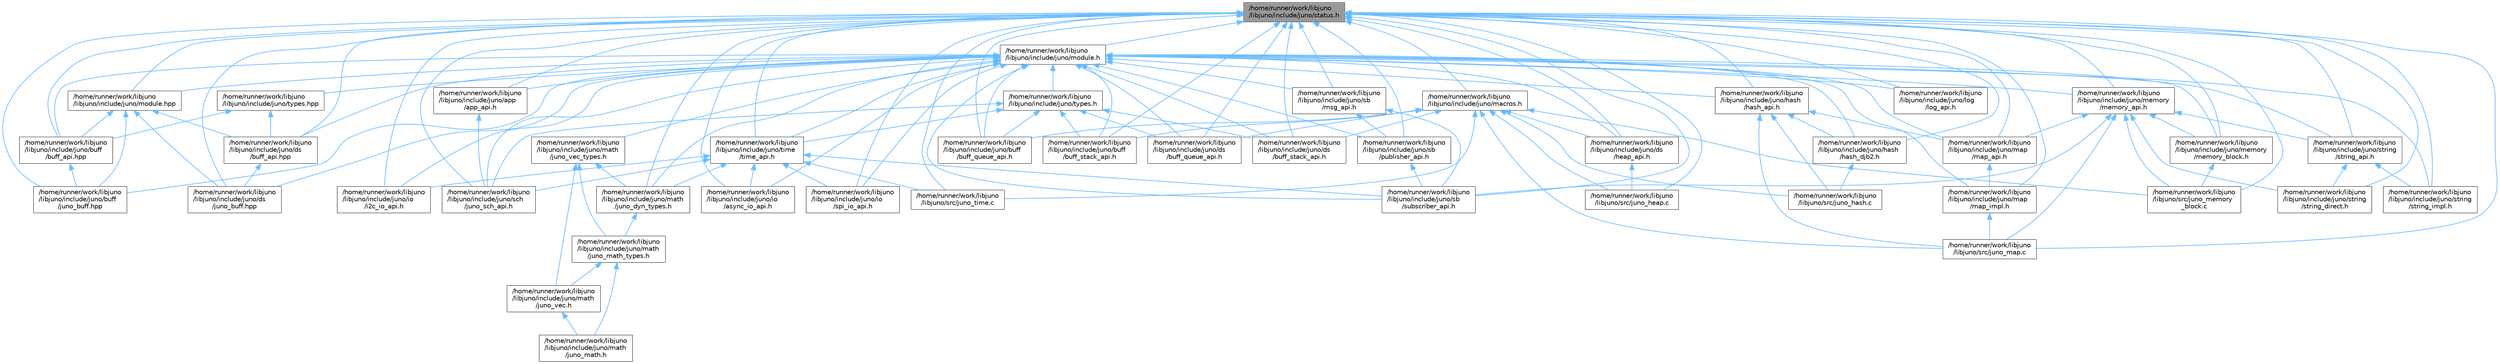 digraph "/home/runner/work/libjuno/libjuno/include/juno/status.h"
{
 // LATEX_PDF_SIZE
  bgcolor="transparent";
  edge [fontname=Helvetica,fontsize=10,labelfontname=Helvetica,labelfontsize=10];
  node [fontname=Helvetica,fontsize=10,shape=box,height=0.2,width=0.4];
  Node1 [id="Node000001",label="/home/runner/work/libjuno\l/libjuno/include/juno/status.h",height=0.2,width=0.4,color="gray40", fillcolor="grey60", style="filled", fontcolor="black",tooltip=" "];
  Node1 -> Node2 [id="edge1_Node000001_Node000002",dir="back",color="steelblue1",style="solid",tooltip=" "];
  Node2 [id="Node000002",label="/home/runner/work/libjuno\l/libjuno/include/juno/app\l/app_api.h",height=0.2,width=0.4,color="grey40", fillcolor="white", style="filled",URL="$app__api_8h.html",tooltip=" "];
  Node2 -> Node3 [id="edge2_Node000002_Node000003",dir="back",color="steelblue1",style="solid",tooltip=" "];
  Node3 [id="Node000003",label="/home/runner/work/libjuno\l/libjuno/include/juno/sch\l/juno_sch_api.h",height=0.2,width=0.4,color="grey40", fillcolor="white", style="filled",URL="$juno__sch__api_8h.html",tooltip=" "];
  Node1 -> Node4 [id="edge3_Node000001_Node000004",dir="back",color="steelblue1",style="solid",tooltip=" "];
  Node4 [id="Node000004",label="/home/runner/work/libjuno\l/libjuno/include/juno/buff\l/buff_api.hpp",height=0.2,width=0.4,color="grey40", fillcolor="white", style="filled",URL="$buff_2buff__api_8hpp.html",tooltip=" "];
  Node4 -> Node5 [id="edge4_Node000004_Node000005",dir="back",color="steelblue1",style="solid",tooltip=" "];
  Node5 [id="Node000005",label="/home/runner/work/libjuno\l/libjuno/include/juno/buff\l/juno_buff.hpp",height=0.2,width=0.4,color="grey40", fillcolor="white", style="filled",URL="$buff_2juno__buff_8hpp.html",tooltip=" "];
  Node1 -> Node6 [id="edge5_Node000001_Node000006",dir="back",color="steelblue1",style="solid",tooltip=" "];
  Node6 [id="Node000006",label="/home/runner/work/libjuno\l/libjuno/include/juno/buff\l/buff_queue_api.h",height=0.2,width=0.4,color="grey40", fillcolor="white", style="filled",URL="$buff_2buff__queue__api_8h.html",tooltip=" "];
  Node1 -> Node7 [id="edge6_Node000001_Node000007",dir="back",color="steelblue1",style="solid",tooltip=" "];
  Node7 [id="Node000007",label="/home/runner/work/libjuno\l/libjuno/include/juno/buff\l/buff_stack_api.h",height=0.2,width=0.4,color="grey40", fillcolor="white", style="filled",URL="$buff_2buff__stack__api_8h.html",tooltip=" "];
  Node1 -> Node5 [id="edge7_Node000001_Node000005",dir="back",color="steelblue1",style="solid",tooltip=" "];
  Node1 -> Node8 [id="edge8_Node000001_Node000008",dir="back",color="steelblue1",style="solid",tooltip=" "];
  Node8 [id="Node000008",label="/home/runner/work/libjuno\l/libjuno/include/juno/ds\l/buff_api.hpp",height=0.2,width=0.4,color="grey40", fillcolor="white", style="filled",URL="$ds_2buff__api_8hpp.html",tooltip=" "];
  Node8 -> Node9 [id="edge9_Node000008_Node000009",dir="back",color="steelblue1",style="solid",tooltip=" "];
  Node9 [id="Node000009",label="/home/runner/work/libjuno\l/libjuno/include/juno/ds\l/juno_buff.hpp",height=0.2,width=0.4,color="grey40", fillcolor="white", style="filled",URL="$ds_2juno__buff_8hpp.html",tooltip=" "];
  Node1 -> Node10 [id="edge10_Node000001_Node000010",dir="back",color="steelblue1",style="solid",tooltip=" "];
  Node10 [id="Node000010",label="/home/runner/work/libjuno\l/libjuno/include/juno/ds\l/buff_queue_api.h",height=0.2,width=0.4,color="grey40", fillcolor="white", style="filled",URL="$ds_2buff__queue__api_8h.html",tooltip=" "];
  Node1 -> Node11 [id="edge11_Node000001_Node000011",dir="back",color="steelblue1",style="solid",tooltip=" "];
  Node11 [id="Node000011",label="/home/runner/work/libjuno\l/libjuno/include/juno/ds\l/buff_stack_api.h",height=0.2,width=0.4,color="grey40", fillcolor="white", style="filled",URL="$ds_2buff__stack__api_8h.html",tooltip=" "];
  Node1 -> Node12 [id="edge12_Node000001_Node000012",dir="back",color="steelblue1",style="solid",tooltip=" "];
  Node12 [id="Node000012",label="/home/runner/work/libjuno\l/libjuno/include/juno/ds\l/heap_api.h",height=0.2,width=0.4,color="grey40", fillcolor="white", style="filled",URL="$heap__api_8h.html",tooltip=" "];
  Node12 -> Node13 [id="edge13_Node000012_Node000013",dir="back",color="steelblue1",style="solid",tooltip=" "];
  Node13 [id="Node000013",label="/home/runner/work/libjuno\l/libjuno/src/juno_heap.c",height=0.2,width=0.4,color="grey40", fillcolor="white", style="filled",URL="$juno__heap_8c.html",tooltip=" "];
  Node1 -> Node9 [id="edge14_Node000001_Node000009",dir="back",color="steelblue1",style="solid",tooltip=" "];
  Node1 -> Node14 [id="edge15_Node000001_Node000014",dir="back",color="steelblue1",style="solid",tooltip=" "];
  Node14 [id="Node000014",label="/home/runner/work/libjuno\l/libjuno/include/juno/hash\l/hash_api.h",height=0.2,width=0.4,color="grey40", fillcolor="white", style="filled",URL="$hash__api_8h.html",tooltip=" "];
  Node14 -> Node15 [id="edge16_Node000014_Node000015",dir="back",color="steelblue1",style="solid",tooltip=" "];
  Node15 [id="Node000015",label="/home/runner/work/libjuno\l/libjuno/include/juno/hash\l/hash_djb2.h",height=0.2,width=0.4,color="grey40", fillcolor="white", style="filled",URL="$hash__djb2_8h.html",tooltip=" "];
  Node15 -> Node16 [id="edge17_Node000015_Node000016",dir="back",color="steelblue1",style="solid",tooltip=" "];
  Node16 [id="Node000016",label="/home/runner/work/libjuno\l/libjuno/src/juno_hash.c",height=0.2,width=0.4,color="grey40", fillcolor="white", style="filled",URL="$juno__hash_8c.html",tooltip=" "];
  Node14 -> Node17 [id="edge18_Node000014_Node000017",dir="back",color="steelblue1",style="solid",tooltip=" "];
  Node17 [id="Node000017",label="/home/runner/work/libjuno\l/libjuno/include/juno/map\l/map_api.h",height=0.2,width=0.4,color="grey40", fillcolor="white", style="filled",URL="$map__api_8h.html",tooltip=" "];
  Node17 -> Node18 [id="edge19_Node000017_Node000018",dir="back",color="steelblue1",style="solid",tooltip=" "];
  Node18 [id="Node000018",label="/home/runner/work/libjuno\l/libjuno/include/juno/map\l/map_impl.h",height=0.2,width=0.4,color="grey40", fillcolor="white", style="filled",URL="$map__impl_8h.html",tooltip=" "];
  Node18 -> Node19 [id="edge20_Node000018_Node000019",dir="back",color="steelblue1",style="solid",tooltip=" "];
  Node19 [id="Node000019",label="/home/runner/work/libjuno\l/libjuno/src/juno_map.c",height=0.2,width=0.4,color="grey40", fillcolor="white", style="filled",URL="$juno__map_8c.html",tooltip=" "];
  Node14 -> Node16 [id="edge21_Node000014_Node000016",dir="back",color="steelblue1",style="solid",tooltip=" "];
  Node14 -> Node19 [id="edge22_Node000014_Node000019",dir="back",color="steelblue1",style="solid",tooltip=" "];
  Node1 -> Node15 [id="edge23_Node000001_Node000015",dir="back",color="steelblue1",style="solid",tooltip=" "];
  Node1 -> Node20 [id="edge24_Node000001_Node000020",dir="back",color="steelblue1",style="solid",tooltip=" "];
  Node20 [id="Node000020",label="/home/runner/work/libjuno\l/libjuno/include/juno/io\l/async_io_api.h",height=0.2,width=0.4,color="grey40", fillcolor="white", style="filled",URL="$async__io__api_8h.html",tooltip=" "];
  Node1 -> Node21 [id="edge25_Node000001_Node000021",dir="back",color="steelblue1",style="solid",tooltip=" "];
  Node21 [id="Node000021",label="/home/runner/work/libjuno\l/libjuno/include/juno/io\l/i2c_io_api.h",height=0.2,width=0.4,color="grey40", fillcolor="white", style="filled",URL="$i2c__io__api_8h.html",tooltip=" "];
  Node1 -> Node22 [id="edge26_Node000001_Node000022",dir="back",color="steelblue1",style="solid",tooltip=" "];
  Node22 [id="Node000022",label="/home/runner/work/libjuno\l/libjuno/include/juno/io\l/spi_io_api.h",height=0.2,width=0.4,color="grey40", fillcolor="white", style="filled",URL="$spi__io__api_8h.html",tooltip=" "];
  Node1 -> Node23 [id="edge27_Node000001_Node000023",dir="back",color="steelblue1",style="solid",tooltip=" "];
  Node23 [id="Node000023",label="/home/runner/work/libjuno\l/libjuno/include/juno/log\l/log_api.h",height=0.2,width=0.4,color="grey40", fillcolor="white", style="filled",URL="$log__api_8h.html",tooltip=" "];
  Node1 -> Node24 [id="edge28_Node000001_Node000024",dir="back",color="steelblue1",style="solid",tooltip=" "];
  Node24 [id="Node000024",label="/home/runner/work/libjuno\l/libjuno/include/juno/macros.h",height=0.2,width=0.4,color="grey40", fillcolor="white", style="filled",URL="$macros_8h.html",tooltip=" "];
  Node24 -> Node6 [id="edge29_Node000024_Node000006",dir="back",color="steelblue1",style="solid",tooltip=" "];
  Node24 -> Node7 [id="edge30_Node000024_Node000007",dir="back",color="steelblue1",style="solid",tooltip=" "];
  Node24 -> Node10 [id="edge31_Node000024_Node000010",dir="back",color="steelblue1",style="solid",tooltip=" "];
  Node24 -> Node11 [id="edge32_Node000024_Node000011",dir="back",color="steelblue1",style="solid",tooltip=" "];
  Node24 -> Node12 [id="edge33_Node000024_Node000012",dir="back",color="steelblue1",style="solid",tooltip=" "];
  Node24 -> Node16 [id="edge34_Node000024_Node000016",dir="back",color="steelblue1",style="solid",tooltip=" "];
  Node24 -> Node13 [id="edge35_Node000024_Node000013",dir="back",color="steelblue1",style="solid",tooltip=" "];
  Node24 -> Node19 [id="edge36_Node000024_Node000019",dir="back",color="steelblue1",style="solid",tooltip=" "];
  Node24 -> Node25 [id="edge37_Node000024_Node000025",dir="back",color="steelblue1",style="solid",tooltip=" "];
  Node25 [id="Node000025",label="/home/runner/work/libjuno\l/libjuno/src/juno_memory\l_block.c",height=0.2,width=0.4,color="grey40", fillcolor="white", style="filled",URL="$juno__memory__block_8c.html",tooltip=" "];
  Node24 -> Node26 [id="edge38_Node000024_Node000026",dir="back",color="steelblue1",style="solid",tooltip=" "];
  Node26 [id="Node000026",label="/home/runner/work/libjuno\l/libjuno/src/juno_time.c",height=0.2,width=0.4,color="grey40", fillcolor="white", style="filled",URL="$juno__time_8c.html",tooltip=" "];
  Node1 -> Node17 [id="edge39_Node000001_Node000017",dir="back",color="steelblue1",style="solid",tooltip=" "];
  Node1 -> Node18 [id="edge40_Node000001_Node000018",dir="back",color="steelblue1",style="solid",tooltip=" "];
  Node1 -> Node27 [id="edge41_Node000001_Node000027",dir="back",color="steelblue1",style="solid",tooltip=" "];
  Node27 [id="Node000027",label="/home/runner/work/libjuno\l/libjuno/include/juno/math\l/juno_dyn_types.h",height=0.2,width=0.4,color="grey40", fillcolor="white", style="filled",URL="$juno__dyn__types_8h.html",tooltip=" "];
  Node27 -> Node28 [id="edge42_Node000027_Node000028",dir="back",color="steelblue1",style="solid",tooltip=" "];
  Node28 [id="Node000028",label="/home/runner/work/libjuno\l/libjuno/include/juno/math\l/juno_math_types.h",height=0.2,width=0.4,color="grey40", fillcolor="white", style="filled",URL="$juno__math__types_8h.html",tooltip=" "];
  Node28 -> Node29 [id="edge43_Node000028_Node000029",dir="back",color="steelblue1",style="solid",tooltip=" "];
  Node29 [id="Node000029",label="/home/runner/work/libjuno\l/libjuno/include/juno/math\l/juno_math.h",height=0.2,width=0.4,color="grey40", fillcolor="white", style="filled",URL="$juno__math_8h.html",tooltip=" "];
  Node28 -> Node30 [id="edge44_Node000028_Node000030",dir="back",color="steelblue1",style="solid",tooltip=" "];
  Node30 [id="Node000030",label="/home/runner/work/libjuno\l/libjuno/include/juno/math\l/juno_vec.h",height=0.2,width=0.4,color="grey40", fillcolor="white", style="filled",URL="$juno__vec_8h.html",tooltip=" "];
  Node30 -> Node29 [id="edge45_Node000030_Node000029",dir="back",color="steelblue1",style="solid",tooltip=" "];
  Node1 -> Node31 [id="edge46_Node000001_Node000031",dir="back",color="steelblue1",style="solid",tooltip=" "];
  Node31 [id="Node000031",label="/home/runner/work/libjuno\l/libjuno/include/juno/memory\l/memory_api.h",height=0.2,width=0.4,color="grey40", fillcolor="white", style="filled",URL="$memory__api_8h.html",tooltip=" "];
  Node31 -> Node17 [id="edge47_Node000031_Node000017",dir="back",color="steelblue1",style="solid",tooltip=" "];
  Node31 -> Node32 [id="edge48_Node000031_Node000032",dir="back",color="steelblue1",style="solid",tooltip=" "];
  Node32 [id="Node000032",label="/home/runner/work/libjuno\l/libjuno/include/juno/memory\l/memory_block.h",height=0.2,width=0.4,color="grey40", fillcolor="white", style="filled",URL="$memory__block_8h.html",tooltip=" "];
  Node32 -> Node25 [id="edge49_Node000032_Node000025",dir="back",color="steelblue1",style="solid",tooltip=" "];
  Node31 -> Node33 [id="edge50_Node000031_Node000033",dir="back",color="steelblue1",style="solid",tooltip=" "];
  Node33 [id="Node000033",label="/home/runner/work/libjuno\l/libjuno/include/juno/sb\l/subscriber_api.h",height=0.2,width=0.4,color="grey40", fillcolor="white", style="filled",URL="$subscriber__api_8h.html",tooltip=" "];
  Node31 -> Node34 [id="edge51_Node000031_Node000034",dir="back",color="steelblue1",style="solid",tooltip=" "];
  Node34 [id="Node000034",label="/home/runner/work/libjuno\l/libjuno/include/juno/string\l/string_api.h",height=0.2,width=0.4,color="grey40", fillcolor="white", style="filled",URL="$string__api_8h.html",tooltip=" "];
  Node34 -> Node35 [id="edge52_Node000034_Node000035",dir="back",color="steelblue1",style="solid",tooltip=" "];
  Node35 [id="Node000035",label="/home/runner/work/libjuno\l/libjuno/include/juno/string\l/string_direct.h",height=0.2,width=0.4,color="grey40", fillcolor="white", style="filled",URL="$string__direct_8h.html",tooltip=" "];
  Node34 -> Node36 [id="edge53_Node000034_Node000036",dir="back",color="steelblue1",style="solid",tooltip=" "];
  Node36 [id="Node000036",label="/home/runner/work/libjuno\l/libjuno/include/juno/string\l/string_impl.h",height=0.2,width=0.4,color="grey40", fillcolor="white", style="filled",URL="$string__impl_8h.html",tooltip=" "];
  Node31 -> Node35 [id="edge54_Node000031_Node000035",dir="back",color="steelblue1",style="solid",tooltip=" "];
  Node31 -> Node19 [id="edge55_Node000031_Node000019",dir="back",color="steelblue1",style="solid",tooltip=" "];
  Node31 -> Node25 [id="edge56_Node000031_Node000025",dir="back",color="steelblue1",style="solid",tooltip=" "];
  Node1 -> Node32 [id="edge57_Node000001_Node000032",dir="back",color="steelblue1",style="solid",tooltip=" "];
  Node1 -> Node37 [id="edge58_Node000001_Node000037",dir="back",color="steelblue1",style="solid",tooltip=" "];
  Node37 [id="Node000037",label="/home/runner/work/libjuno\l/libjuno/include/juno/module.h",height=0.2,width=0.4,color="grey40", fillcolor="white", style="filled",URL="$module_8h.html",tooltip=" "];
  Node37 -> Node2 [id="edge59_Node000037_Node000002",dir="back",color="steelblue1",style="solid",tooltip=" "];
  Node37 -> Node4 [id="edge60_Node000037_Node000004",dir="back",color="steelblue1",style="solid",tooltip=" "];
  Node37 -> Node6 [id="edge61_Node000037_Node000006",dir="back",color="steelblue1",style="solid",tooltip=" "];
  Node37 -> Node7 [id="edge62_Node000037_Node000007",dir="back",color="steelblue1",style="solid",tooltip=" "];
  Node37 -> Node5 [id="edge63_Node000037_Node000005",dir="back",color="steelblue1",style="solid",tooltip=" "];
  Node37 -> Node8 [id="edge64_Node000037_Node000008",dir="back",color="steelblue1",style="solid",tooltip=" "];
  Node37 -> Node10 [id="edge65_Node000037_Node000010",dir="back",color="steelblue1",style="solid",tooltip=" "];
  Node37 -> Node11 [id="edge66_Node000037_Node000011",dir="back",color="steelblue1",style="solid",tooltip=" "];
  Node37 -> Node12 [id="edge67_Node000037_Node000012",dir="back",color="steelblue1",style="solid",tooltip=" "];
  Node37 -> Node9 [id="edge68_Node000037_Node000009",dir="back",color="steelblue1",style="solid",tooltip=" "];
  Node37 -> Node14 [id="edge69_Node000037_Node000014",dir="back",color="steelblue1",style="solid",tooltip=" "];
  Node37 -> Node15 [id="edge70_Node000037_Node000015",dir="back",color="steelblue1",style="solid",tooltip=" "];
  Node37 -> Node20 [id="edge71_Node000037_Node000020",dir="back",color="steelblue1",style="solid",tooltip=" "];
  Node37 -> Node21 [id="edge72_Node000037_Node000021",dir="back",color="steelblue1",style="solid",tooltip=" "];
  Node37 -> Node22 [id="edge73_Node000037_Node000022",dir="back",color="steelblue1",style="solid",tooltip=" "];
  Node37 -> Node23 [id="edge74_Node000037_Node000023",dir="back",color="steelblue1",style="solid",tooltip=" "];
  Node37 -> Node17 [id="edge75_Node000037_Node000017",dir="back",color="steelblue1",style="solid",tooltip=" "];
  Node37 -> Node18 [id="edge76_Node000037_Node000018",dir="back",color="steelblue1",style="solid",tooltip=" "];
  Node37 -> Node27 [id="edge77_Node000037_Node000027",dir="back",color="steelblue1",style="solid",tooltip=" "];
  Node37 -> Node38 [id="edge78_Node000037_Node000038",dir="back",color="steelblue1",style="solid",tooltip=" "];
  Node38 [id="Node000038",label="/home/runner/work/libjuno\l/libjuno/include/juno/math\l/juno_vec_types.h",height=0.2,width=0.4,color="grey40", fillcolor="white", style="filled",URL="$juno__vec__types_8h.html",tooltip=" "];
  Node38 -> Node27 [id="edge79_Node000038_Node000027",dir="back",color="steelblue1",style="solid",tooltip=" "];
  Node38 -> Node28 [id="edge80_Node000038_Node000028",dir="back",color="steelblue1",style="solid",tooltip=" "];
  Node38 -> Node30 [id="edge81_Node000038_Node000030",dir="back",color="steelblue1",style="solid",tooltip=" "];
  Node37 -> Node31 [id="edge82_Node000037_Node000031",dir="back",color="steelblue1",style="solid",tooltip=" "];
  Node37 -> Node32 [id="edge83_Node000037_Node000032",dir="back",color="steelblue1",style="solid",tooltip=" "];
  Node37 -> Node39 [id="edge84_Node000037_Node000039",dir="back",color="steelblue1",style="solid",tooltip=" "];
  Node39 [id="Node000039",label="/home/runner/work/libjuno\l/libjuno/include/juno/module.hpp",height=0.2,width=0.4,color="grey40", fillcolor="white", style="filled",URL="$module_8hpp.html",tooltip=" "];
  Node39 -> Node4 [id="edge85_Node000039_Node000004",dir="back",color="steelblue1",style="solid",tooltip=" "];
  Node39 -> Node5 [id="edge86_Node000039_Node000005",dir="back",color="steelblue1",style="solid",tooltip=" "];
  Node39 -> Node8 [id="edge87_Node000039_Node000008",dir="back",color="steelblue1",style="solid",tooltip=" "];
  Node39 -> Node9 [id="edge88_Node000039_Node000009",dir="back",color="steelblue1",style="solid",tooltip=" "];
  Node37 -> Node40 [id="edge89_Node000037_Node000040",dir="back",color="steelblue1",style="solid",tooltip=" "];
  Node40 [id="Node000040",label="/home/runner/work/libjuno\l/libjuno/include/juno/sb\l/msg_api.h",height=0.2,width=0.4,color="grey40", fillcolor="white", style="filled",URL="$msg__api_8h.html",tooltip=" "];
  Node40 -> Node41 [id="edge90_Node000040_Node000041",dir="back",color="steelblue1",style="solid",tooltip=" "];
  Node41 [id="Node000041",label="/home/runner/work/libjuno\l/libjuno/include/juno/sb\l/publisher_api.h",height=0.2,width=0.4,color="grey40", fillcolor="white", style="filled",URL="$publisher__api_8h.html",tooltip=" "];
  Node41 -> Node33 [id="edge91_Node000041_Node000033",dir="back",color="steelblue1",style="solid",tooltip=" "];
  Node40 -> Node33 [id="edge92_Node000040_Node000033",dir="back",color="steelblue1",style="solid",tooltip=" "];
  Node37 -> Node41 [id="edge93_Node000037_Node000041",dir="back",color="steelblue1",style="solid",tooltip=" "];
  Node37 -> Node33 [id="edge94_Node000037_Node000033",dir="back",color="steelblue1",style="solid",tooltip=" "];
  Node37 -> Node3 [id="edge95_Node000037_Node000003",dir="back",color="steelblue1",style="solid",tooltip=" "];
  Node37 -> Node34 [id="edge96_Node000037_Node000034",dir="back",color="steelblue1",style="solid",tooltip=" "];
  Node37 -> Node36 [id="edge97_Node000037_Node000036",dir="back",color="steelblue1",style="solid",tooltip=" "];
  Node37 -> Node42 [id="edge98_Node000037_Node000042",dir="back",color="steelblue1",style="solid",tooltip=" "];
  Node42 [id="Node000042",label="/home/runner/work/libjuno\l/libjuno/include/juno/time\l/time_api.h",height=0.2,width=0.4,color="grey40", fillcolor="white", style="filled",URL="$time__api_8h.html",tooltip=" "];
  Node42 -> Node20 [id="edge99_Node000042_Node000020",dir="back",color="steelblue1",style="solid",tooltip=" "];
  Node42 -> Node21 [id="edge100_Node000042_Node000021",dir="back",color="steelblue1",style="solid",tooltip=" "];
  Node42 -> Node22 [id="edge101_Node000042_Node000022",dir="back",color="steelblue1",style="solid",tooltip=" "];
  Node42 -> Node27 [id="edge102_Node000042_Node000027",dir="back",color="steelblue1",style="solid",tooltip=" "];
  Node42 -> Node33 [id="edge103_Node000042_Node000033",dir="back",color="steelblue1",style="solid",tooltip=" "];
  Node42 -> Node3 [id="edge104_Node000042_Node000003",dir="back",color="steelblue1",style="solid",tooltip=" "];
  Node42 -> Node26 [id="edge105_Node000042_Node000026",dir="back",color="steelblue1",style="solid",tooltip=" "];
  Node37 -> Node43 [id="edge106_Node000037_Node000043",dir="back",color="steelblue1",style="solid",tooltip=" "];
  Node43 [id="Node000043",label="/home/runner/work/libjuno\l/libjuno/include/juno/types.h",height=0.2,width=0.4,color="grey40", fillcolor="white", style="filled",URL="$types_8h.html",tooltip=" "];
  Node43 -> Node6 [id="edge107_Node000043_Node000006",dir="back",color="steelblue1",style="solid",tooltip=" "];
  Node43 -> Node7 [id="edge108_Node000043_Node000007",dir="back",color="steelblue1",style="solid",tooltip=" "];
  Node43 -> Node10 [id="edge109_Node000043_Node000010",dir="back",color="steelblue1",style="solid",tooltip=" "];
  Node43 -> Node11 [id="edge110_Node000043_Node000011",dir="back",color="steelblue1",style="solid",tooltip=" "];
  Node43 -> Node3 [id="edge111_Node000043_Node000003",dir="back",color="steelblue1",style="solid",tooltip=" "];
  Node43 -> Node42 [id="edge112_Node000043_Node000042",dir="back",color="steelblue1",style="solid",tooltip=" "];
  Node37 -> Node44 [id="edge113_Node000037_Node000044",dir="back",color="steelblue1",style="solid",tooltip=" "];
  Node44 [id="Node000044",label="/home/runner/work/libjuno\l/libjuno/include/juno/types.hpp",height=0.2,width=0.4,color="grey40", fillcolor="white", style="filled",URL="$types_8hpp.html",tooltip=" "];
  Node44 -> Node4 [id="edge114_Node000044_Node000004",dir="back",color="steelblue1",style="solid",tooltip=" "];
  Node44 -> Node8 [id="edge115_Node000044_Node000008",dir="back",color="steelblue1",style="solid",tooltip=" "];
  Node1 -> Node39 [id="edge116_Node000001_Node000039",dir="back",color="steelblue1",style="solid",tooltip=" "];
  Node1 -> Node40 [id="edge117_Node000001_Node000040",dir="back",color="steelblue1",style="solid",tooltip=" "];
  Node1 -> Node41 [id="edge118_Node000001_Node000041",dir="back",color="steelblue1",style="solid",tooltip=" "];
  Node1 -> Node33 [id="edge119_Node000001_Node000033",dir="back",color="steelblue1",style="solid",tooltip=" "];
  Node1 -> Node3 [id="edge120_Node000001_Node000003",dir="back",color="steelblue1",style="solid",tooltip=" "];
  Node1 -> Node34 [id="edge121_Node000001_Node000034",dir="back",color="steelblue1",style="solid",tooltip=" "];
  Node1 -> Node35 [id="edge122_Node000001_Node000035",dir="back",color="steelblue1",style="solid",tooltip=" "];
  Node1 -> Node36 [id="edge123_Node000001_Node000036",dir="back",color="steelblue1",style="solid",tooltip=" "];
  Node1 -> Node42 [id="edge124_Node000001_Node000042",dir="back",color="steelblue1",style="solid",tooltip=" "];
  Node1 -> Node13 [id="edge125_Node000001_Node000013",dir="back",color="steelblue1",style="solid",tooltip=" "];
  Node1 -> Node19 [id="edge126_Node000001_Node000019",dir="back",color="steelblue1",style="solid",tooltip=" "];
  Node1 -> Node25 [id="edge127_Node000001_Node000025",dir="back",color="steelblue1",style="solid",tooltip=" "];
  Node1 -> Node26 [id="edge128_Node000001_Node000026",dir="back",color="steelblue1",style="solid",tooltip=" "];
}
